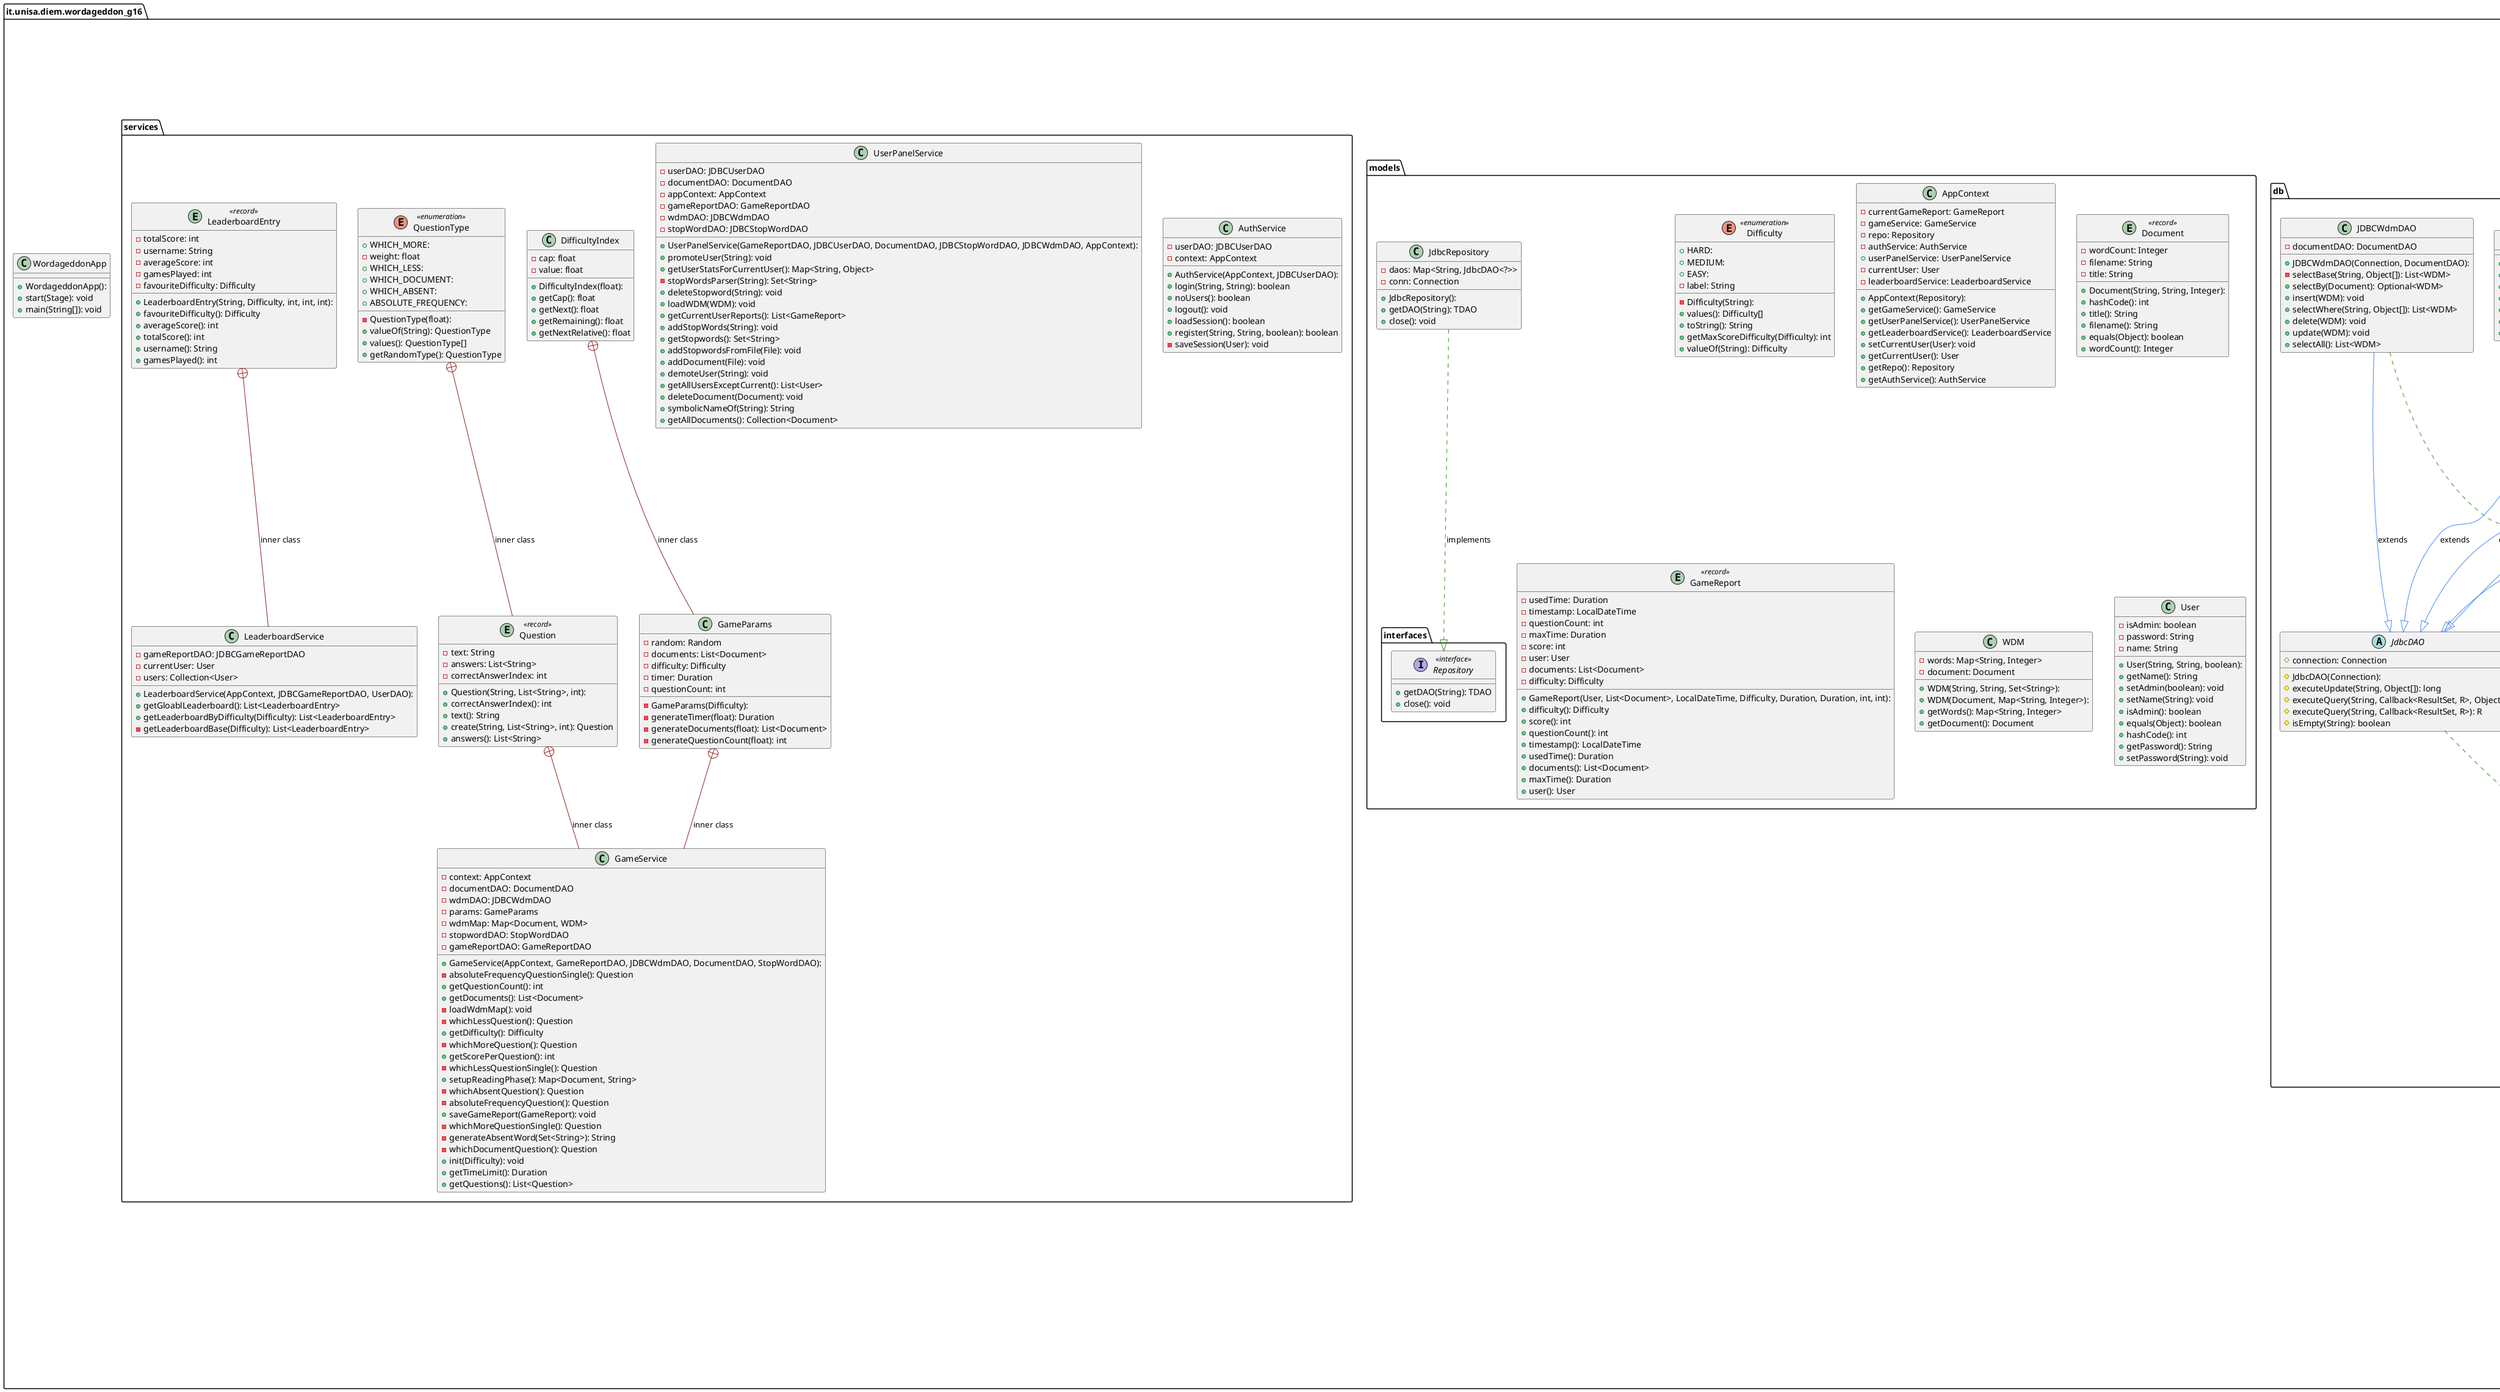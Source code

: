 @startuml
top to bottom direction
set namespaceSeparator none

package "it.unisa.diem.wordageddon_g16"{
package controllers {
    class AuthController {
    + AuthController(AppContext):
    - authService: AuthService
    - passwordPF: PasswordField
    - initialize(): void
    + handleLoginBtn(ActionEvent): void
    + showDialog(AlertType, String, String): void
    + handleRegisterBtn(ActionEvent): void
    }
    class GameSessionController {
    + GameSessionController(AppContext):
    - minTimeElapsed: BooleanProperty
    - appContext: AppContext
    - domandaRisposte: Map<Question, Integer>
    - elapsedSeconds: SimpleIntegerProperty
    - QUESTION_TIME_LIMIT: Duration
    - questionTimer: Timeline
    - documentToTextMap: Map<Document, String>
    - readingTimer: Timeline
    - currentQuestionIndex: SimpleIntegerProperty
    - numeroRisposteSaltate: int
    - questionsReady: BooleanProperty
    - questionSetupService: Service<List<Question>>
    - gameService: GameService
    - readingSetupService: Service<Map<Document, String>>
    - questionStartTime: LocalDateTime
    - questions: List<Question>
    - currentDocumentIndex: SimpleIntegerProperty
    - numeroRisposteCorrette: int
    - MIN_TIME_FOR_SKIP: int
    - score: int
    + skipReading(): void
    - showReport(): void
    - loadPane(Node): void
    - onBackPressed(): void
    - populateAnswerTable(): void
    + initialize(): void
    - showQuestion(int): void
    + toggleShowAnswers(Event): void
    - switchToQuestions(): void
    + handlePlayAgain(Event): void
    - setDocument(int): void
    - startTimer(Duration, Label, ProgressBar, Runnable): Timeline?
    + onDifficultySelected(ActionEvent): void
    - onChangeDocument(ActionEvent): void
    + handleShowLeaderboard(Event): void
    + handleGoMenu(Event): void
    }
    class UserPanelController {
    + UserPanelController(AppContext):
    - currentUser: User
    - appContext: AppContext
    - service: UserPanelService
    - handleStopWords(ActionEvent): void
    - handleAdmin(ActionEvent): void
    - handleGoBack(ActionEvent): void
    - handleDocumenti(ActionEvent): void
    - handleLogOut(ActionEvent): void
    + initialize(): void
    }
    class LeaderboardController {
    + LeaderboardController(AppContext):
    - leaderboardService: LeaderboardService
    - back(ActionEvent): void
    + initialize(URL, ResourceBundle): void
    }
    class MainMenuController {
    + MainMenuController(AppContext):
    - context: AppContext
    - onUserPanelRequested(MouseEvent): void
    - playGame(ActionEvent): void
    - onLeaderboardRequested(ActionEvent): void
    + initialize(URL, ResourceBundle): void
    }
}

package db {
    package contracts {
    interface DAO<T> << interface >> {
    + insert(T): void
    + delete(T): void
    + selectAll(): Collection<T>
    + update(T): void
    }
    interface DocumentDAO << interface >> {
    + isEmpty(): boolean
    + selectBy(String): Optional<Document>
    }
    interface GameReportDAO << interface >> {
    + selectBy(User, Timestamp): Optional<GameReport>
    }
    interface StopWordDAO << interface >> {
    + selectAll(): Set<String>
    + isEmpty(): boolean
    }

    interface WdmDAO << interface >> {
    + selectBy(Document): Optional<WDM>
    }

    interface UserDAO << interface >> {
    + selectBy(String): Optional<User>
    }
    }

    class JDBCDocumentDAO {
    + JDBCDocumentDAO(Connection):
    + delete(Document): void
    + isEmpty(): boolean
    + update(Document): void
    + selectAll(): List<Document>
    + insert(Document): void
    + selectBy(String): Optional<Document>
    }
    class JDBCGameReportDAO {
    + JDBCGameReportDAO(Connection, DAO<Document>, DAO<User>):
    - documentDAO: DocumentDAO
    - userDAO: UserDAO
    + selectBy(User, Timestamp): Optional<GameReport>
    - preFormatTime(long): String
    + delete(GameReport): void
    + selectWhere(String, Object[]): List<GameReport>
    + update(GameReport): void
    + selectAll(): List<GameReport>
    - selectBase(String, Object[]): List<GameReport>
    + insert(GameReport): void
    }
    class JDBCStopWordDAO {
    + JDBCStopWordDAO(Connection):
    + isEmpty(): boolean
    + update(String): void
    + selectAll(): Set<String>
    + insert(String): void
    + delete(String): void
    }
    class JDBCUserDAO {
    + JDBCUserDAO(Connection):
    + insert(User): void
    + delete(User): void
    + update(User): void
    + selectAll(): List<User>
    + selectBy(String): Optional<User>
    + isEmpty(): boolean
    }
    class JDBCWdmDAO {
    + JDBCWdmDAO(Connection, DocumentDAO):
    - documentDAO: DocumentDAO
    - selectBase(String, Object[]): List<WDM>
    + selectBy(Document): Optional<WDM>
    + insert(WDM): void
    + selectWhere(String, Object[]): List<WDM>
    + delete(WDM): void
    + update(WDM): void
    + selectAll(): List<WDM>
    }
    abstract class JdbcDAO<T> {
    # JdbcDAO(Connection):
    # connection: Connection
    # executeUpdate(String, Object[]): long
    # executeQuery(String, Callback<ResultSet, R>, Object[]): R
    # executeQuery(String, Callback<ResultSet, R>): R
    # isEmpty(String): boolean
    }

    package exceptions{
        exception QueryFailedException {
        + QueryFailedException(String):
        }
        exception UpdateFailedException {
        + UpdateFailedException(String):
        }
    }
}

package models {
    enum Difficulty << enumeration >> {
    - Difficulty(String):
    + HARD:
    + MEDIUM:
    + EASY:
    - label: String
    + values(): Difficulty[]
    + toString(): String
    + getMaxScoreDifficulty(Difficulty): int
    + valueOf(String): Difficulty
    }
    class AppContext {
    + AppContext(Repository):
    - currentGameReport: GameReport
    - gameService: GameService
    - repo: Repository
    - authService: AuthService
    + userPanelService: UserPanelService
    - currentUser: User
    - leaderboardService: LeaderboardService
    + getGameService(): GameService
    + getUserPanelService(): UserPanelService
    + getLeaderboardService(): LeaderboardService
    + setCurrentUser(User): void
    + getCurrentUser(): User
    + getRepo(): Repository
    + getAuthService(): AuthService
    }
    entity Document << record >> {
    + Document(String, String, Integer):
    - wordCount: Integer
    - filename: String
    - title: String
    + hashCode(): int
    + title(): String
    + filename(): String
    + equals(Object): boolean
    + wordCount(): Integer
    }

    entity GameReport << record >> {
    + GameReport(User, List<Document>, LocalDateTime, Difficulty, Duration, Duration, int, int):
    - usedTime: Duration
    - timestamp: LocalDateTime
    - questionCount: int
    - maxTime: Duration
    - score: int
    - user: User
    - documents: List<Document>
    - difficulty: Difficulty
    + difficulty(): Difficulty
    + score(): int
    + questionCount(): int
    + timestamp(): LocalDateTime
    + usedTime(): Duration
    + documents(): List<Document>
    + maxTime(): Duration
    + user(): User
    }
    class WDM {
    + WDM(String, String, Set<String>):
    + WDM(Document, Map<String, Integer>):
    - words: Map<String, Integer>
    - document: Document
    + getWords(): Map<String, Integer>
    + getDocument(): Document
    }

    class JdbcRepository {
    + JdbcRepository():
    - daos: Map<String, JdbcDAO<?>>
    - conn: Connection
    + getDAO(String): TDAO
    + close(): void
    }
    class User {
    + User(String, String, boolean):
    - isAdmin: boolean
    - password: String
    - name: String
    + getName(): String
    + setAdmin(boolean): void
    + setName(String): void
    + isAdmin(): boolean
    + equals(Object): boolean
    + hashCode(): int
    + getPassword(): String
    + setPassword(String): void
    }

    package interfaces {
        interface Repository << interface >> {
        + getDAO(String): TDAO
        + close(): void
        }
    }
}

package services {
    class AuthService {
    + AuthService(AppContext, JDBCUserDAO):
    - userDAO: JDBCUserDAO
    - context: AppContext
    + login(String, String): boolean
    + noUsers(): boolean
    + logout(): void
    + loadSession(): boolean
    + register(String, String, boolean): boolean
    - saveSession(User): void
    }
    class UserPanelService {
    + UserPanelService(GameReportDAO, JDBCUserDAO, DocumentDAO, JDBCStopWordDAO, JDBCWdmDAO, AppContext):
    - userDAO: JDBCUserDAO
    - documentDAO: DocumentDAO
    - appContext: AppContext
    - gameReportDAO: GameReportDAO
    - wdmDAO: JDBCWdmDAO
    - stopWordDAO: JDBCStopWordDAO
    + promoteUser(String): void
    + getUserStatsForCurrentUser(): Map<String, Object>
    - stopWordsParser(String): Set<String>
    + deleteStopword(String): void
    + loadWDM(WDM): void
    + getCurrentUserReports(): List<GameReport>
    + addStopWords(String): void
    + getStopwords(): Set<String>
    + addStopwordsFromFile(File): void
    + addDocument(File): void
    + demoteUser(String): void
    + getAllUsersExceptCurrent(): List<User>
    + deleteDocument(Document): void
    + symbolicNameOf(String): String
    + getAllDocuments(): Collection<Document>
    }
    class GameService {
    + GameService(AppContext, GameReportDAO, JDBCWdmDAO, DocumentDAO, StopWordDAO):
    - context: AppContext
    - documentDAO: DocumentDAO
    - wdmDAO: JDBCWdmDAO
    - params: GameParams
    - wdmMap: Map<Document, WDM>
    - stopwordDAO: StopWordDAO
    - gameReportDAO: GameReportDAO
    - absoluteFrequencyQuestionSingle(): Question
    + getQuestionCount(): int
    + getDocuments(): List<Document>
    - loadWdmMap(): void
    - whichLessQuestion(): Question
    + getDifficulty(): Difficulty
    - whichMoreQuestion(): Question
    + getScorePerQuestion(): int
    - whichLessQuestionSingle(): Question
    + setupReadingPhase(): Map<Document, String>
    - whichAbsentQuestion(): Question
    - absoluteFrequencyQuestion(): Question
    + saveGameReport(GameReport): void
    - whichMoreQuestionSingle(): Question
    - generateAbsentWord(Set<String>): String
    - whichDocumentQuestion(): Question
    + init(Difficulty): void
    + getTimeLimit(): Duration
    + getQuestions(): List<Question>
    }
    class LeaderboardService {
    + LeaderboardService(AppContext, JDBCGameReportDAO, UserDAO):
    - gameReportDAO: JDBCGameReportDAO
    - currentUser: User
    - users: Collection<User>
    + getGloablLeaderboard(): List<LeaderboardEntry>
    + getLeaderboardByDifficulty(Difficulty): List<LeaderboardEntry>
    - getLeaderboardBase(Difficulty): List<LeaderboardEntry>
    }
    class GameParams {
    - GameParams(Difficulty):
    - random: Random
    - documents: List<Document>
    - difficulty: Difficulty
    - timer: Duration
    - questionCount: int
    - generateTimer(float): Duration
    - generateDocuments(float): List<Document>
    - generateQuestionCount(float): int
    }
    class DifficultyIndex {
    + DifficultyIndex(float):
    - cap: float
    - value: float
    + getCap(): float
    + getNext(): float
    + getRemaining(): float
    + getNextRelative(): float
    }
    entity Question << record >> {
    + Question(String, List<String>, int):
    - text: String
    - answers: List<String>
    - correctAnswerIndex: int
    + correctAnswerIndex(): int
    + text(): String
    + create(String, List<String>, int): Question
    + answers(): List<String>
    }
    enum QuestionType << enumeration >> {
    - QuestionType(float):
    + WHICH_MORE:
    - weight: float
    + WHICH_LESS:
    + WHICH_DOCUMENT:
    + WHICH_ABSENT:
    + ABSOLUTE_FREQUENCY:
    + valueOf(String): QuestionType
    + values(): QuestionType[]
    + getRandomType(): QuestionType
    }
    entity LeaderboardEntry << record >> {
    + LeaderboardEntry(String, Difficulty, int, int, int):
    - totalScore: int
    - username: String
    - averageScore: int
    - gamesPlayed: int
    - favouriteDifficulty: Difficulty
    + favouriteDifficulty(): Difficulty
    + averageScore(): int
    + totalScore(): int
    + username(): String
    + gamesPlayed(): int
    }
}

package utility{
    class Config {
    + Config():
    - PROPS: Properties
    + get(Props): String
    }
    class Resources {
    - Resources():
    - VOCABULARY: List<String>
    ~ RES_PATH: String
    + getStyle(String): String
    + getDocumentContent(String): String
    + getVocabulary(): List<String>
    + getDocPath(Document): Path
    + getAsset(String): InputStream
    + getDocsDirPath(): Path
    }
    class SystemLogger {
    + SystemLogger():
    - logger: Logger
    + log(Throwable): void
    + log(String, Throwable): void
    }
    class ViewLoader {
    + ViewLoader():
    - controllerFactory: Callback<Class<?>, Object>
    - stage: Stage
    + load(View): void
    + setStage(Stage): void
    + setControllerFactory(Callback<Class<?>, Object>): void
    }
    enum Props << enumeration >> {
    - Props(String):
    + SESSION_FILE:
    + PW_CHAR_MIN_LENGTH:
    + DOCUMENTS_DIR:
    + DB_URL:
    - key: String
    + USR_CHAR_MAX_LENGTH:
    + values(): Props[]
    + get(): String
    + valueOf(String): Props
    }
    enum View << enumeration >> {
    - View(String):
    + AUTH:
    + LEADERBOARD:
    + GAME:
    + USER_PANEL:
    + REPORT:
    + MENU:
    - viewName: String
    + values(): View[]
    + get(): String
    + valueOf(String): View
    }
    class Popup {
    + Popup(String):
    + Popup(String, int, int):
    - stage: Stage
    - root: VBox
    + addAll(Node): Popup
    + show(): void
    + getStage(): Stage
    + addAll(Node[]): Popup
    }
}


class WordageddonApp {
  + WordageddonApp():
  + start(Stage): void
  + main(String[]): void
}
}

/'
    verde: #348c1c  - implements
    blu: #4287f5    - extends
    rosso: #8c201c - inner class
'/
DifficultyIndex        +-[#8c201c,plain]-  GameParams  : inner class
GameParams             +-[#8c201c,plain]-  GameService  : inner class
LeaderboardEntry       +-[#8c201c,plain]-  LeaderboardService : inner class
Props                  +-[#8c201c,plain]-  Config : inner class
Question               +-[#8c201c,plain]-  GameService : inner class
QuestionType           +-[#8c201c,plain]-  Question : inner class
View                   +-[#8c201c,plain]-  ViewLoader : inner class
WdmDAO                 -[#4287f5,plain]-^  DAO : extends
StopWordDAO            -[#4287f5,plain]-^  DAO : extends
GameReportDAO          -[#4287f5,plain]-^  DAO : extends
UserDAO                -[#4287f5,plain]-^  DAO : extends
DocumentDAO            -[#4287f5,plain]-^  DAO : extends
JDBCDocumentDAO        -[#348c1c,dashed]-^  DocumentDAO : implements
JDBCDocumentDAO        -[#4287f5,plain]-^  JdbcDAO : extends
JDBCGameReportDAO      -[#348c1c,dashed]-^  GameReportDAO : implements
JDBCGameReportDAO      -[#4287f5,plain]-^  JdbcDAO : extends
JDBCStopWordDAO        -[#4287f5,plain]-^  JdbcDAO : extends
JDBCStopWordDAO        -[#348c1c,dashed]-^  StopWordDAO  : implements
JDBCUserDAO            -[#4287f5,plain]-^  JdbcDAO  : extends
JDBCUserDAO            -[#348c1c,dashed]-^  UserDAO : implements
JDBCWdmDAO             -[#4287f5,plain]-^  JdbcDAO  : extends
JDBCWdmDAO             -[#348c1c,dashed]-^  WdmDAO   : implements
JdbcDAO                -[#348c1c,dashed]-^  DAO  : implements
JdbcRepository         -[#348c1c,dashed]-^  Repository   : implements
@enduml